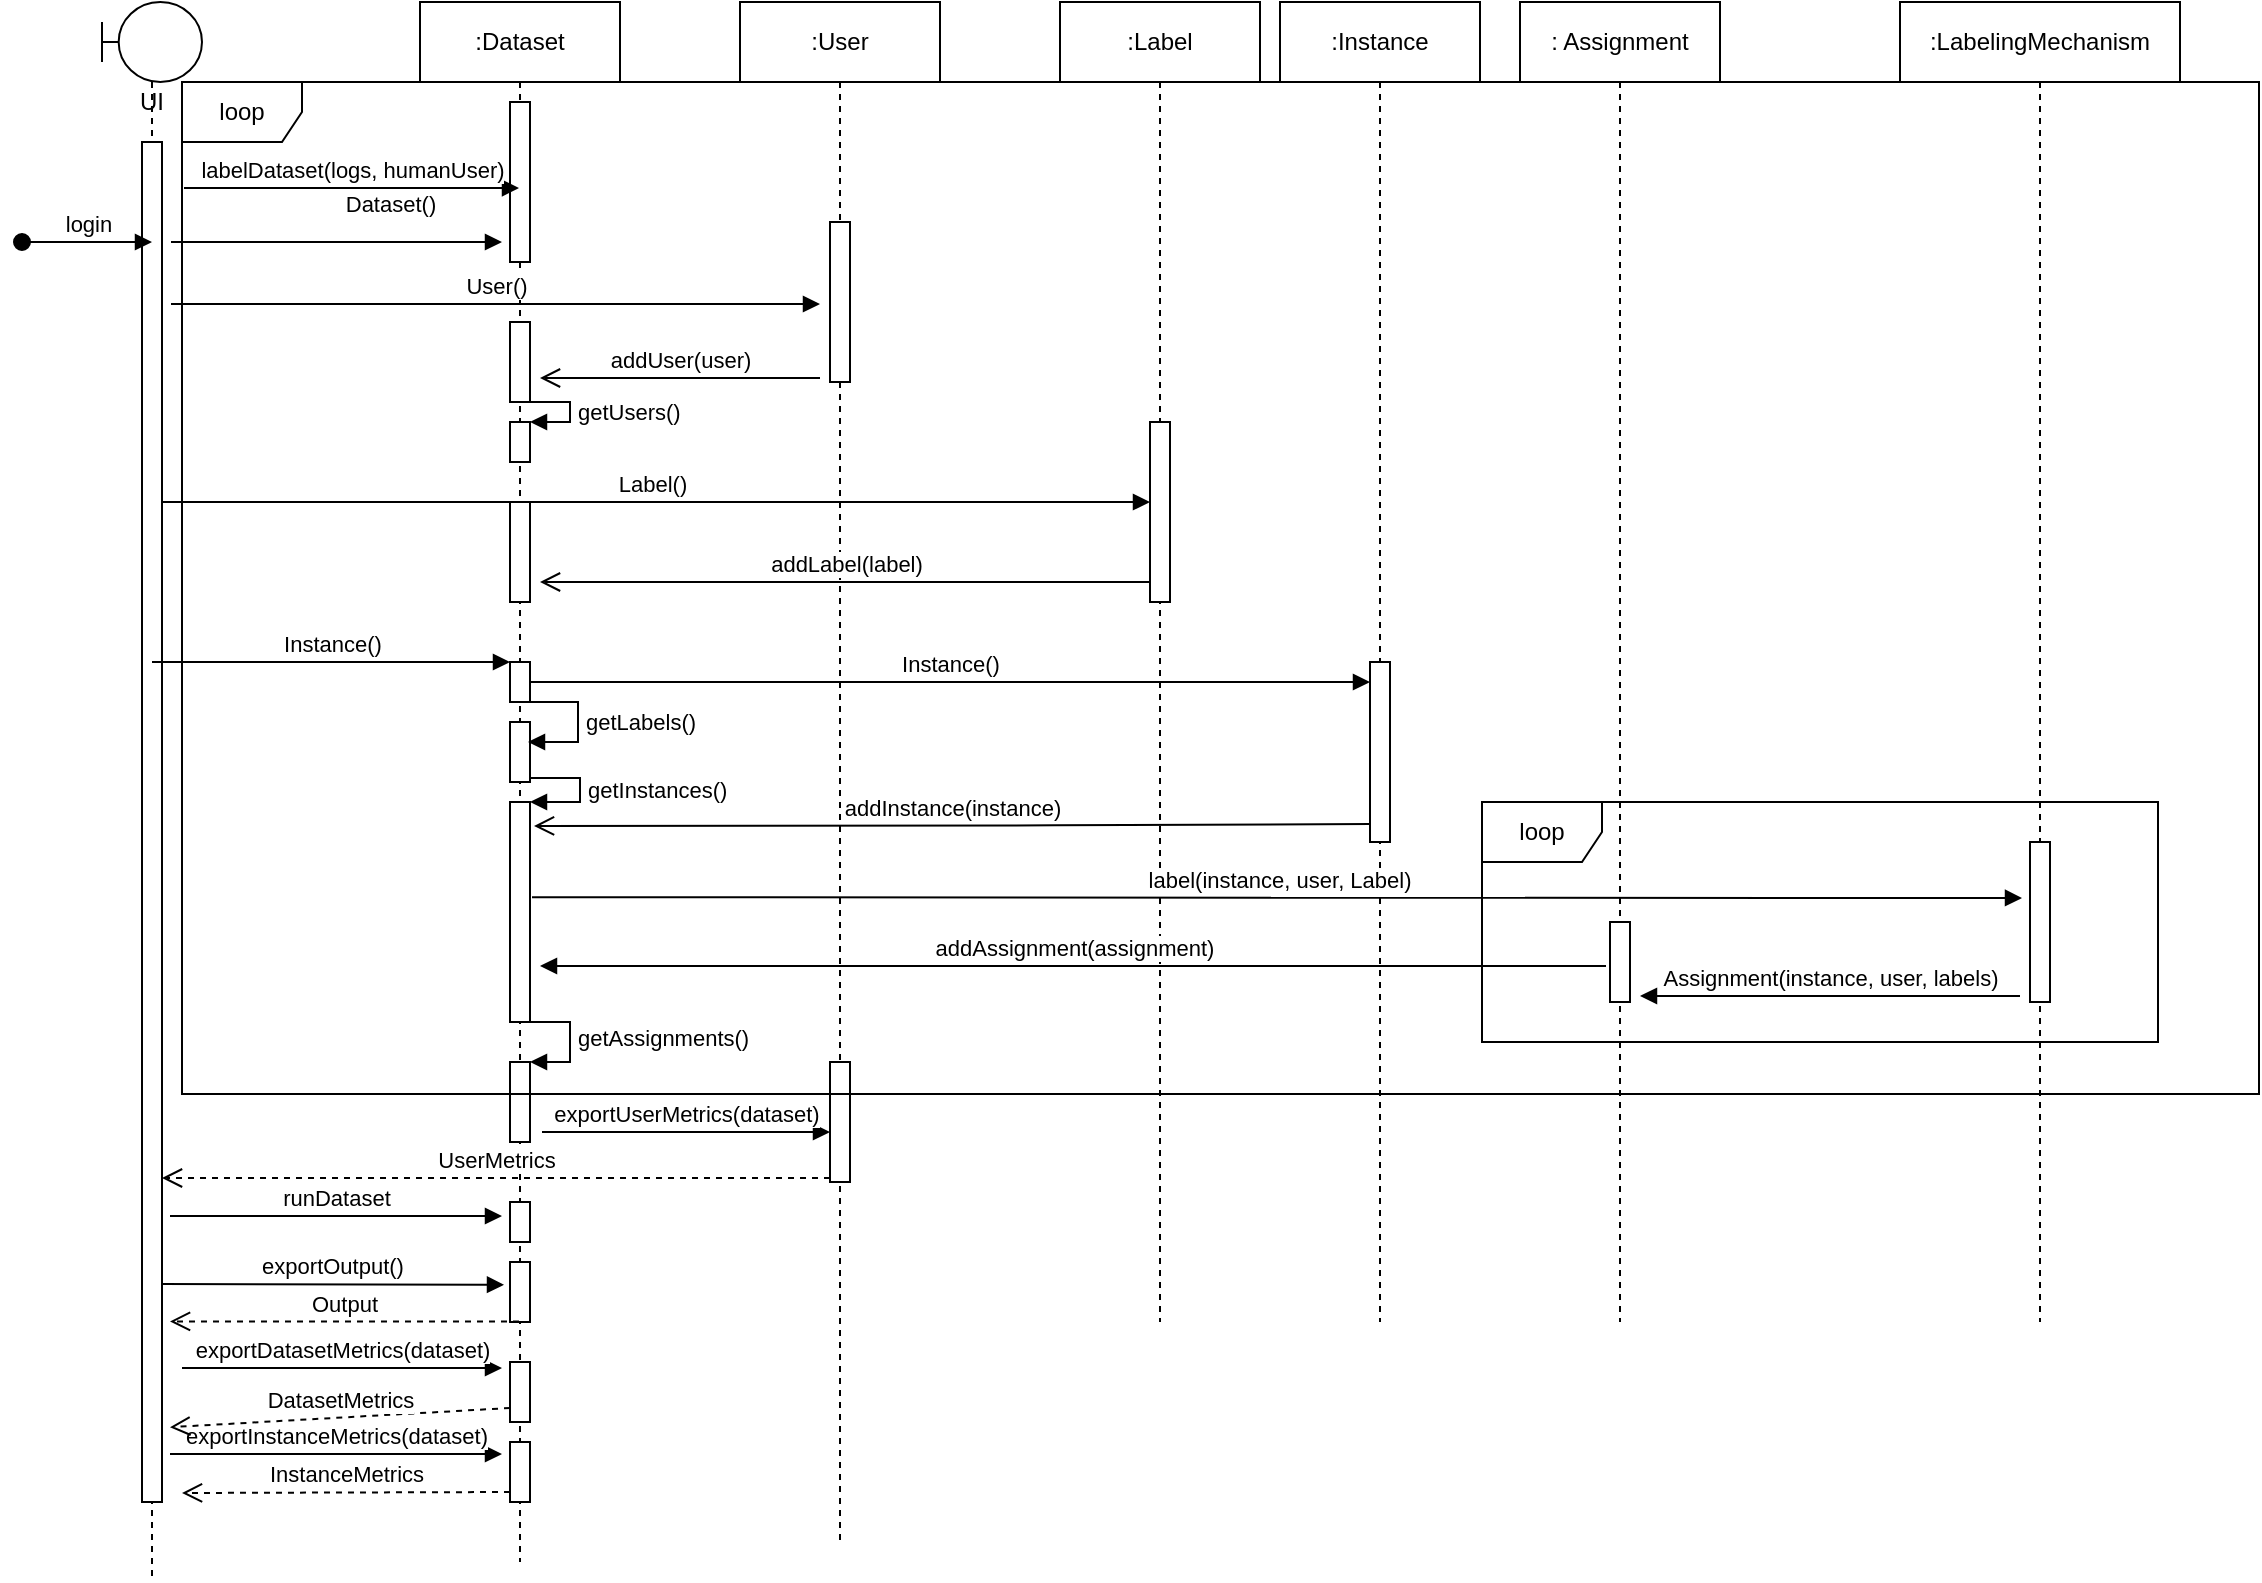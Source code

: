<mxfile version="14.1.6" type="device"><diagram id="--lfWrJ9V2le1MTOXkNy" name="Page-1"><mxGraphModel dx="1186" dy="589" grid="1" gridSize="10" guides="1" tooltips="1" connect="1" arrows="1" fold="1" page="1" pageScale="1" pageWidth="1169" pageHeight="827" math="0" shadow="0"><root><mxCell id="0"/><mxCell id="1" parent="0"/><mxCell id="QvCIze_5yQAl15UjMpqo-1" value=":Dataset" style="shape=umlLifeline;perimeter=lifelinePerimeter;whiteSpace=wrap;html=1;container=1;collapsible=0;recursiveResize=0;outlineConnect=0;" vertex="1" parent="1"><mxGeometry x="229" y="10" width="100" height="780" as="geometry"/></mxCell><mxCell id="QvCIze_5yQAl15UjMpqo-2" value="" style="html=1;points=[];perimeter=orthogonalPerimeter;" vertex="1" parent="QvCIze_5yQAl15UjMpqo-1"><mxGeometry x="45" y="160" width="10" height="40" as="geometry"/></mxCell><mxCell id="QvCIze_5yQAl15UjMpqo-3" value="" style="html=1;points=[];perimeter=orthogonalPerimeter;" vertex="1" parent="QvCIze_5yQAl15UjMpqo-1"><mxGeometry x="45" y="250" width="10" height="50" as="geometry"/></mxCell><mxCell id="QvCIze_5yQAl15UjMpqo-4" value="" style="html=1;points=[];perimeter=orthogonalPerimeter;" vertex="1" parent="QvCIze_5yQAl15UjMpqo-1"><mxGeometry x="45" y="210" width="10" height="20" as="geometry"/></mxCell><mxCell id="QvCIze_5yQAl15UjMpqo-5" value="getUsers()" style="edgeStyle=orthogonalEdgeStyle;html=1;align=left;spacingLeft=2;endArrow=block;rounded=0;entryX=1;entryY=0;" edge="1" parent="QvCIze_5yQAl15UjMpqo-1" target="QvCIze_5yQAl15UjMpqo-4"><mxGeometry relative="1" as="geometry"><mxPoint x="55" y="200" as="sourcePoint"/><Array as="points"><mxPoint x="55" y="200"/><mxPoint x="75" y="200"/><mxPoint x="75" y="210"/></Array></mxGeometry></mxCell><mxCell id="QvCIze_5yQAl15UjMpqo-7" value="" style="html=1;points=[];perimeter=orthogonalPerimeter;" vertex="1" parent="QvCIze_5yQAl15UjMpqo-1"><mxGeometry x="45" y="360" width="10" height="30" as="geometry"/></mxCell><mxCell id="QvCIze_5yQAl15UjMpqo-8" value="" style="html=1;points=[];perimeter=orthogonalPerimeter;" vertex="1" parent="QvCIze_5yQAl15UjMpqo-1"><mxGeometry x="45" y="400" width="10" height="110" as="geometry"/></mxCell><mxCell id="QvCIze_5yQAl15UjMpqo-9" value="getInstances()" style="edgeStyle=orthogonalEdgeStyle;html=1;align=left;spacingLeft=2;endArrow=block;rounded=0;entryX=1;entryY=0;" edge="1" parent="QvCIze_5yQAl15UjMpqo-1" target="QvCIze_5yQAl15UjMpqo-8"><mxGeometry relative="1" as="geometry"><mxPoint x="55" y="388" as="sourcePoint"/><Array as="points"><mxPoint x="80" y="388"/><mxPoint x="80" y="400"/></Array></mxGeometry></mxCell><mxCell id="QvCIze_5yQAl15UjMpqo-11" value="" style="html=1;points=[];perimeter=orthogonalPerimeter;" vertex="1" parent="QvCIze_5yQAl15UjMpqo-1"><mxGeometry x="45" y="530" width="10" height="40" as="geometry"/></mxCell><mxCell id="QvCIze_5yQAl15UjMpqo-12" value="getAssignments()" style="edgeStyle=orthogonalEdgeStyle;html=1;align=left;spacingLeft=2;endArrow=block;rounded=0;entryX=1;entryY=0;" edge="1" parent="QvCIze_5yQAl15UjMpqo-1"><mxGeometry relative="1" as="geometry"><mxPoint x="50" y="510" as="sourcePoint"/><Array as="points"><mxPoint x="75" y="510"/></Array><mxPoint x="55" y="530" as="targetPoint"/></mxGeometry></mxCell><mxCell id="QvCIze_5yQAl15UjMpqo-13" value="" style="html=1;points=[];perimeter=orthogonalPerimeter;" vertex="1" parent="QvCIze_5yQAl15UjMpqo-1"><mxGeometry x="45" y="600" width="10" height="20" as="geometry"/></mxCell><mxCell id="QvCIze_5yQAl15UjMpqo-14" value="" style="html=1;points=[];perimeter=orthogonalPerimeter;" vertex="1" parent="QvCIze_5yQAl15UjMpqo-1"><mxGeometry x="45" y="630" width="10" height="30" as="geometry"/></mxCell><mxCell id="QvCIze_5yQAl15UjMpqo-15" value="" style="html=1;points=[];perimeter=orthogonalPerimeter;" vertex="1" parent="QvCIze_5yQAl15UjMpqo-1"><mxGeometry x="45" y="680" width="10" height="30" as="geometry"/></mxCell><mxCell id="QvCIze_5yQAl15UjMpqo-16" value="" style="html=1;points=[];perimeter=orthogonalPerimeter;" vertex="1" parent="QvCIze_5yQAl15UjMpqo-1"><mxGeometry x="45" y="720" width="10" height="30" as="geometry"/></mxCell><mxCell id="OGWU3FubnUd6USXKZ2oI-2" value="" style="html=1;points=[];perimeter=orthogonalPerimeter;" vertex="1" parent="QvCIze_5yQAl15UjMpqo-1"><mxGeometry x="45" y="50" width="10" height="80" as="geometry"/></mxCell><mxCell id="QvCIze_5yQAl15UjMpqo-17" value=":User" style="shape=umlLifeline;perimeter=lifelinePerimeter;whiteSpace=wrap;html=1;container=1;collapsible=0;recursiveResize=0;outlineConnect=0;" vertex="1" parent="1"><mxGeometry x="389" y="10" width="100" height="770" as="geometry"/></mxCell><mxCell id="QvCIze_5yQAl15UjMpqo-18" value="" style="html=1;points=[];perimeter=orthogonalPerimeter;" vertex="1" parent="QvCIze_5yQAl15UjMpqo-17"><mxGeometry x="45" y="110" width="10" height="80" as="geometry"/></mxCell><mxCell id="QvCIze_5yQAl15UjMpqo-19" value="" style="html=1;points=[];perimeter=orthogonalPerimeter;" vertex="1" parent="QvCIze_5yQAl15UjMpqo-17"><mxGeometry x="45" y="530" width="10" height="60" as="geometry"/></mxCell><mxCell id="QvCIze_5yQAl15UjMpqo-20" value=":Label" style="shape=umlLifeline;perimeter=lifelinePerimeter;whiteSpace=wrap;html=1;container=1;collapsible=0;recursiveResize=0;outlineConnect=0;" vertex="1" parent="1"><mxGeometry x="549" y="10" width="100" height="660" as="geometry"/></mxCell><mxCell id="QvCIze_5yQAl15UjMpqo-21" value="" style="html=1;points=[];perimeter=orthogonalPerimeter;" vertex="1" parent="QvCIze_5yQAl15UjMpqo-20"><mxGeometry x="45" y="210" width="10" height="90" as="geometry"/></mxCell><mxCell id="QvCIze_5yQAl15UjMpqo-22" value=":Instance" style="shape=umlLifeline;perimeter=lifelinePerimeter;whiteSpace=wrap;html=1;container=1;collapsible=0;recursiveResize=0;outlineConnect=0;" vertex="1" parent="1"><mxGeometry x="659" y="10" width="100" height="660" as="geometry"/></mxCell><mxCell id="QvCIze_5yQAl15UjMpqo-23" value="Instance()" style="html=1;verticalAlign=bottom;endArrow=block;entryX=0;entryY=0;" edge="1" parent="QvCIze_5yQAl15UjMpqo-22" source="QvCIze_5yQAl15UjMpqo-6"><mxGeometry relative="1" as="geometry"><mxPoint x="-470" y="340" as="sourcePoint"/><mxPoint x="45" y="340" as="targetPoint"/></mxGeometry></mxCell><mxCell id="QvCIze_5yQAl15UjMpqo-24" value="" style="html=1;points=[];perimeter=orthogonalPerimeter;" vertex="1" parent="QvCIze_5yQAl15UjMpqo-22"><mxGeometry x="45" y="330" width="10" height="90" as="geometry"/></mxCell><mxCell id="QvCIze_5yQAl15UjMpqo-6" value="" style="html=1;points=[];perimeter=orthogonalPerimeter;" vertex="1" parent="QvCIze_5yQAl15UjMpqo-22"><mxGeometry x="-385" y="330" width="10" height="20" as="geometry"/></mxCell><mxCell id="QvCIze_5yQAl15UjMpqo-25" value=": Assignment" style="shape=umlLifeline;perimeter=lifelinePerimeter;whiteSpace=wrap;html=1;container=1;collapsible=0;recursiveResize=0;outlineConnect=0;" vertex="1" parent="1"><mxGeometry x="779" y="10" width="100" height="660" as="geometry"/></mxCell><mxCell id="QvCIze_5yQAl15UjMpqo-26" value="" style="html=1;points=[];perimeter=orthogonalPerimeter;" vertex="1" parent="QvCIze_5yQAl15UjMpqo-25"><mxGeometry x="45" y="460" width="10" height="40" as="geometry"/></mxCell><mxCell id="QvCIze_5yQAl15UjMpqo-27" value=":LabelingMechanism" style="shape=umlLifeline;perimeter=lifelinePerimeter;whiteSpace=wrap;html=1;container=1;collapsible=0;recursiveResize=0;outlineConnect=0;" vertex="1" parent="1"><mxGeometry x="969" y="10" width="140" height="660" as="geometry"/></mxCell><mxCell id="QvCIze_5yQAl15UjMpqo-28" value="" style="html=1;points=[];perimeter=orthogonalPerimeter;" vertex="1" parent="QvCIze_5yQAl15UjMpqo-27"><mxGeometry x="65" y="420" width="10" height="80" as="geometry"/></mxCell><mxCell id="QvCIze_5yQAl15UjMpqo-29" value="Dataset()" style="html=1;verticalAlign=bottom;endArrow=block;" edge="1" parent="1"><mxGeometry x="0.324" y="10" width="80" relative="1" as="geometry"><mxPoint x="104.5" y="130" as="sourcePoint"/><mxPoint x="270" y="130" as="targetPoint"/><mxPoint as="offset"/></mxGeometry></mxCell><mxCell id="QvCIze_5yQAl15UjMpqo-30" value="addUser(user)" style="html=1;verticalAlign=bottom;endArrow=open;endSize=8;exitX=0;exitY=0.95;" edge="1" parent="1"><mxGeometry relative="1" as="geometry"><mxPoint x="289" y="198" as="targetPoint"/><mxPoint x="429" y="198" as="sourcePoint"/></mxGeometry></mxCell><mxCell id="QvCIze_5yQAl15UjMpqo-31" value="Label()" style="html=1;verticalAlign=bottom;endArrow=block;entryX=0;entryY=0;" edge="1" parent="1" source="QvCIze_5yQAl15UjMpqo-41"><mxGeometry relative="1" as="geometry"><mxPoint x="189" y="260" as="sourcePoint"/><mxPoint x="594" y="260" as="targetPoint"/></mxGeometry></mxCell><mxCell id="QvCIze_5yQAl15UjMpqo-32" value="addLabel(label)" style="html=1;verticalAlign=bottom;endArrow=open;endSize=8;exitX=0;exitY=0.95;" edge="1" parent="1"><mxGeometry relative="1" as="geometry"><mxPoint x="289" y="300" as="targetPoint"/><mxPoint x="594" y="300" as="sourcePoint"/></mxGeometry></mxCell><mxCell id="QvCIze_5yQAl15UjMpqo-33" value="User()" style="html=1;verticalAlign=bottom;endArrow=block;entryX=0;entryY=0;" edge="1" parent="1"><mxGeometry relative="1" as="geometry"><mxPoint x="104.5" y="161" as="sourcePoint"/><mxPoint x="429" y="161" as="targetPoint"/></mxGeometry></mxCell><mxCell id="QvCIze_5yQAl15UjMpqo-34" value="addInstance(instance)" style="html=1;verticalAlign=bottom;endArrow=open;endSize=8;exitX=-0.167;exitY=0.87;exitDx=0;exitDy=0;exitPerimeter=0;" edge="1" parent="1"><mxGeometry relative="1" as="geometry"><mxPoint x="286" y="422" as="targetPoint"/><mxPoint x="704.33" y="421.0" as="sourcePoint"/><Array as="points"><mxPoint x="536" y="421.7"/></Array></mxGeometry></mxCell><mxCell id="QvCIze_5yQAl15UjMpqo-35" value="addAssignment(assignment)" style="html=1;verticalAlign=bottom;endArrow=block;" edge="1" parent="1"><mxGeometry width="80" relative="1" as="geometry"><mxPoint x="822" y="492" as="sourcePoint"/><mxPoint x="289" y="492" as="targetPoint"/><Array as="points"><mxPoint x="692" y="492"/></Array></mxGeometry></mxCell><mxCell id="QvCIze_5yQAl15UjMpqo-36" value="&amp;nbsp;label(instance, user, Label)" style="html=1;verticalAlign=bottom;endArrow=block;exitX=1.1;exitY=0.433;exitDx=0;exitDy=0;exitPerimeter=0;" edge="1" parent="1" source="QvCIze_5yQAl15UjMpqo-8"><mxGeometry width="80" relative="1" as="geometry"><mxPoint x="290" y="480" as="sourcePoint"/><mxPoint x="1030" y="458" as="targetPoint"/></mxGeometry></mxCell><mxCell id="QvCIze_5yQAl15UjMpqo-37" value="Assignment(instance, user, labels)" style="html=1;verticalAlign=bottom;endArrow=block;" edge="1" parent="1"><mxGeometry width="80" relative="1" as="geometry"><mxPoint x="1029" y="507" as="sourcePoint"/><mxPoint x="839" y="507" as="targetPoint"/></mxGeometry></mxCell><mxCell id="QvCIze_5yQAl15UjMpqo-38" value="loop" style="shape=umlFrame;whiteSpace=wrap;html=1;" vertex="1" parent="1"><mxGeometry x="760" y="410" width="338" height="120" as="geometry"/></mxCell><mxCell id="QvCIze_5yQAl15UjMpqo-39" value="loop" style="shape=umlFrame;whiteSpace=wrap;html=1;" vertex="1" parent="1"><mxGeometry x="110" y="50" width="1038.5" height="506" as="geometry"/></mxCell><mxCell id="QvCIze_5yQAl15UjMpqo-40" value="getLabels()" style="edgeStyle=orthogonalEdgeStyle;html=1;align=left;spacingLeft=2;endArrow=block;rounded=0;" edge="1" parent="1"><mxGeometry relative="1" as="geometry"><mxPoint x="283" y="360" as="sourcePoint"/><Array as="points"><mxPoint x="308" y="360"/></Array><mxPoint x="283" y="380" as="targetPoint"/></mxGeometry></mxCell><mxCell id="QvCIze_5yQAl15UjMpqo-41" value="UI" style="shape=umlLifeline;participant=umlBoundary;perimeter=lifelinePerimeter;whiteSpace=wrap;html=1;container=1;collapsible=0;recursiveResize=0;verticalAlign=top;spacingTop=36;outlineConnect=0;" vertex="1" parent="1"><mxGeometry x="70" y="10" width="50" height="789" as="geometry"/></mxCell><mxCell id="QvCIze_5yQAl15UjMpqo-42" value="" style="html=1;points=[];perimeter=orthogonalPerimeter;" vertex="1" parent="QvCIze_5yQAl15UjMpqo-41"><mxGeometry x="20" y="70" width="10" height="680" as="geometry"/></mxCell><mxCell id="QvCIze_5yQAl15UjMpqo-43" value="login" style="html=1;verticalAlign=bottom;startArrow=oval;startFill=1;endArrow=block;startSize=8;" edge="1" parent="1"><mxGeometry width="60" relative="1" as="geometry"><mxPoint x="30" y="130" as="sourcePoint"/><mxPoint x="95" y="130" as="targetPoint"/></mxGeometry></mxCell><mxCell id="QvCIze_5yQAl15UjMpqo-44" value="runDataset" style="html=1;verticalAlign=bottom;endArrow=block;" edge="1" parent="1"><mxGeometry width="80" relative="1" as="geometry"><mxPoint x="104" y="617" as="sourcePoint"/><mxPoint x="270" y="617" as="targetPoint"/></mxGeometry></mxCell><mxCell id="QvCIze_5yQAl15UjMpqo-45" value="exportOutput()" style="html=1;verticalAlign=bottom;endArrow=block;entryX=-0.4;entryY=0.013;entryDx=0;entryDy=0;entryPerimeter=0;" edge="1" parent="1"><mxGeometry relative="1" as="geometry"><mxPoint x="100" y="651" as="sourcePoint"/><mxPoint x="271" y="651.39" as="targetPoint"/></mxGeometry></mxCell><mxCell id="QvCIze_5yQAl15UjMpqo-46" value="Output" style="html=1;verticalAlign=bottom;endArrow=open;dashed=1;endSize=8;entryX=1.4;entryY=0.879;entryDx=0;entryDy=0;entryPerimeter=0;" edge="1" parent="1"><mxGeometry relative="1" as="geometry"><mxPoint x="104" y="669.72" as="targetPoint"/><mxPoint x="278.5" y="669.72" as="sourcePoint"/></mxGeometry></mxCell><mxCell id="QvCIze_5yQAl15UjMpqo-47" value="exportInstanceMetrics(dataset)" style="html=1;verticalAlign=bottom;endArrow=block;" edge="1" parent="1"><mxGeometry relative="1" as="geometry"><mxPoint x="104" y="736" as="sourcePoint"/><mxPoint x="270" y="736" as="targetPoint"/></mxGeometry></mxCell><mxCell id="QvCIze_5yQAl15UjMpqo-48" value="exportDatasetMetrics(dataset)" style="html=1;verticalAlign=bottom;endArrow=block;" edge="1" parent="1"><mxGeometry relative="1" as="geometry"><mxPoint x="110" y="693" as="sourcePoint"/><mxPoint x="270" y="693" as="targetPoint"/></mxGeometry></mxCell><mxCell id="QvCIze_5yQAl15UjMpqo-49" value="DatasetMetrics" style="html=1;verticalAlign=bottom;endArrow=open;dashed=1;endSize=8;exitX=0;exitY=0.95;entryX=1.4;entryY=0.945;entryDx=0;entryDy=0;entryPerimeter=0;" edge="1" parent="1" target="QvCIze_5yQAl15UjMpqo-42"><mxGeometry relative="1" as="geometry"><mxPoint x="110" y="713.5" as="targetPoint"/><mxPoint x="274" y="713" as="sourcePoint"/></mxGeometry></mxCell><mxCell id="QvCIze_5yQAl15UjMpqo-50" value="InstanceMetrics" style="html=1;verticalAlign=bottom;endArrow=open;dashed=1;endSize=8;exitX=0;exitY=0.95;" edge="1" parent="1"><mxGeometry relative="1" as="geometry"><mxPoint x="110" y="755.5" as="targetPoint"/><mxPoint x="274" y="755" as="sourcePoint"/></mxGeometry></mxCell><mxCell id="QvCIze_5yQAl15UjMpqo-51" value="exportUserMetrics(dataset)" style="html=1;verticalAlign=bottom;endArrow=block;entryX=0;entryY=0;" edge="1" parent="1"><mxGeometry relative="1" as="geometry"><mxPoint x="290" y="575" as="sourcePoint"/><mxPoint x="434" y="575" as="targetPoint"/></mxGeometry></mxCell><mxCell id="QvCIze_5yQAl15UjMpqo-52" value="UserMetrics" style="html=1;verticalAlign=bottom;endArrow=open;dashed=1;endSize=8;exitX=0;exitY=0.95;" edge="1" parent="1"><mxGeometry relative="1" as="geometry"><mxPoint x="100" y="598" as="targetPoint"/><mxPoint x="434" y="598" as="sourcePoint"/></mxGeometry></mxCell><mxCell id="OGWU3FubnUd6USXKZ2oI-1" value="labelDataset(logs, humanUser)" style="html=1;verticalAlign=bottom;endArrow=block;exitX=1.1;exitY=0.015;exitDx=0;exitDy=0;exitPerimeter=0;" edge="1" parent="1"><mxGeometry width="80" relative="1" as="geometry"><mxPoint x="111" y="103.05" as="sourcePoint"/><mxPoint x="278.5" y="103.05" as="targetPoint"/></mxGeometry></mxCell><mxCell id="OGWU3FubnUd6USXKZ2oI-4" value="Instance()" style="html=1;verticalAlign=bottom;endArrow=block;entryX=0;entryY=0;" edge="1" parent="1" source="QvCIze_5yQAl15UjMpqo-41" target="QvCIze_5yQAl15UjMpqo-6"><mxGeometry relative="1" as="geometry"><mxPoint x="763.5" y="360" as="sourcePoint"/><mxPoint x="1363" y="360" as="targetPoint"/></mxGeometry></mxCell></root></mxGraphModel></diagram></mxfile>